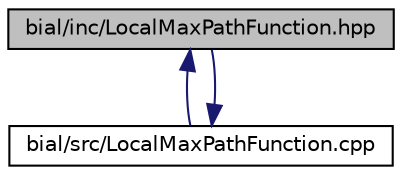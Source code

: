 digraph "bial/inc/LocalMaxPathFunction.hpp"
{
  edge [fontname="Helvetica",fontsize="10",labelfontname="Helvetica",labelfontsize="10"];
  node [fontname="Helvetica",fontsize="10",shape=record];
  Node1 [label="bial/inc/LocalMaxPathFunction.hpp",height=0.2,width=0.4,color="black", fillcolor="grey75", style="filled", fontcolor="black"];
  Node1 -> Node2 [dir="back",color="midnightblue",fontsize="10",style="solid",fontname="Helvetica"];
  Node2 [label="bial/src/LocalMaxPathFunction.cpp",height=0.2,width=0.4,color="black", fillcolor="white", style="filled",URL="$_local_max_path_function_8cpp.html"];
  Node2 -> Node1 [dir="back",color="midnightblue",fontsize="10",style="solid",fontname="Helvetica"];
}
